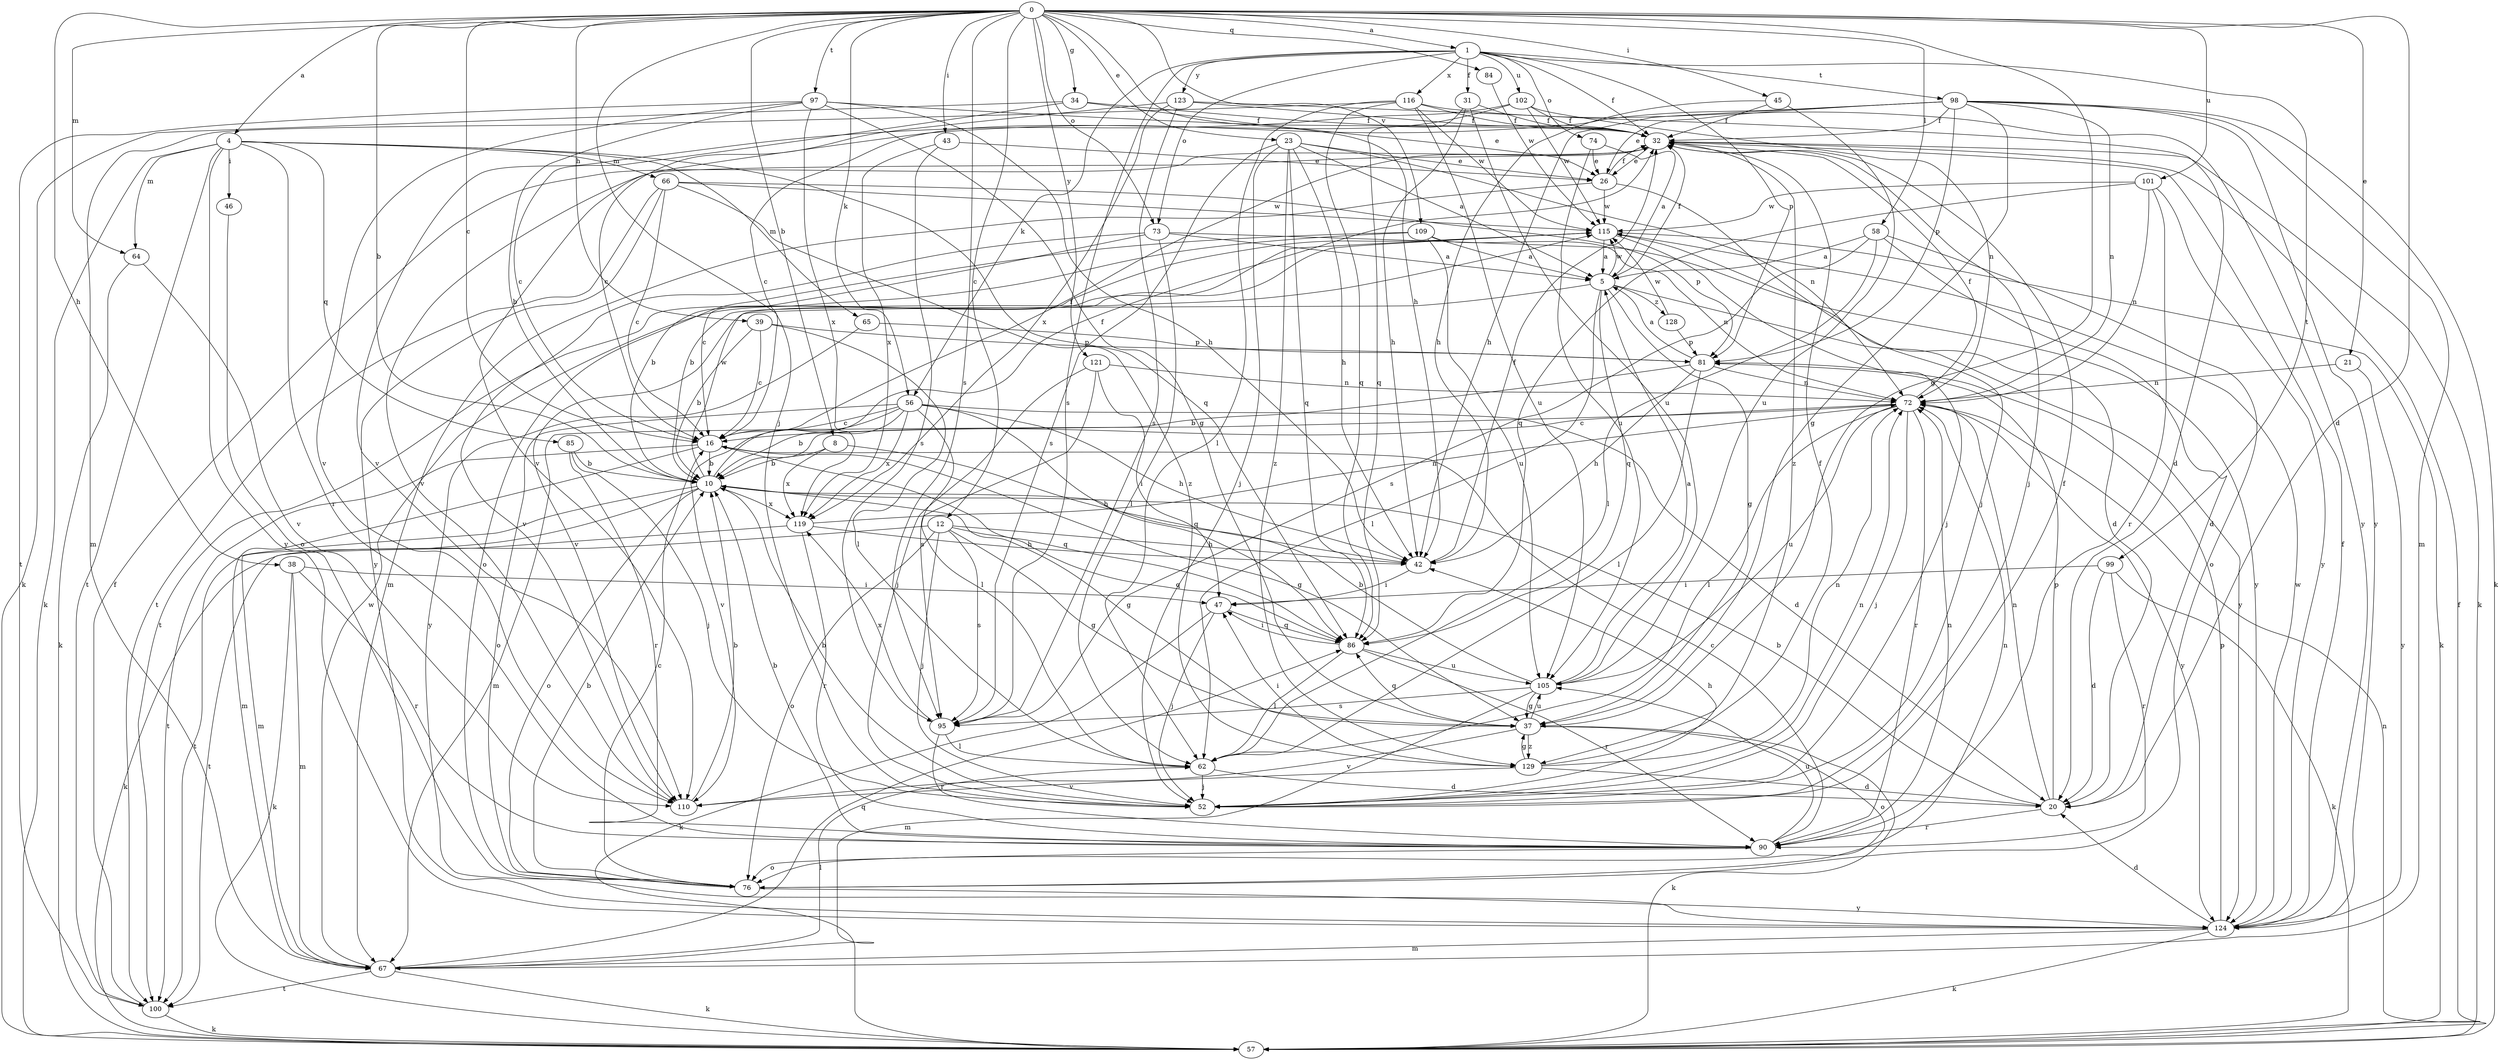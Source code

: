 strict digraph  {
0;
1;
4;
5;
8;
10;
12;
16;
20;
21;
23;
26;
31;
32;
34;
37;
38;
39;
42;
43;
45;
46;
47;
52;
56;
57;
58;
62;
64;
65;
66;
67;
72;
73;
74;
76;
81;
84;
85;
86;
90;
95;
97;
98;
99;
100;
101;
102;
105;
109;
110;
115;
116;
119;
121;
123;
124;
128;
129;
0 -> 1  [label=a];
0 -> 4  [label=a];
0 -> 8  [label=b];
0 -> 10  [label=b];
0 -> 12  [label=c];
0 -> 16  [label=c];
0 -> 20  [label=d];
0 -> 21  [label=e];
0 -> 23  [label=e];
0 -> 34  [label=g];
0 -> 37  [label=g];
0 -> 38  [label=h];
0 -> 39  [label=h];
0 -> 42  [label=h];
0 -> 43  [label=i];
0 -> 45  [label=i];
0 -> 52  [label=j];
0 -> 56  [label=k];
0 -> 58  [label=l];
0 -> 64  [label=m];
0 -> 73  [label=o];
0 -> 84  [label=q];
0 -> 95  [label=s];
0 -> 97  [label=t];
0 -> 101  [label=u];
0 -> 109  [label=v];
0 -> 121  [label=y];
1 -> 31  [label=f];
1 -> 32  [label=f];
1 -> 56  [label=k];
1 -> 73  [label=o];
1 -> 74  [label=o];
1 -> 81  [label=p];
1 -> 95  [label=s];
1 -> 98  [label=t];
1 -> 99  [label=t];
1 -> 102  [label=u];
1 -> 116  [label=x];
1 -> 123  [label=y];
4 -> 46  [label=i];
4 -> 57  [label=k];
4 -> 64  [label=m];
4 -> 65  [label=m];
4 -> 66  [label=m];
4 -> 85  [label=q];
4 -> 86  [label=q];
4 -> 90  [label=r];
4 -> 100  [label=t];
4 -> 124  [label=y];
5 -> 32  [label=f];
5 -> 37  [label=g];
5 -> 62  [label=l];
5 -> 86  [label=q];
5 -> 110  [label=v];
5 -> 115  [label=w];
5 -> 124  [label=y];
5 -> 128  [label=z];
8 -> 10  [label=b];
8 -> 42  [label=h];
8 -> 119  [label=x];
10 -> 32  [label=f];
10 -> 37  [label=g];
10 -> 67  [label=m];
10 -> 76  [label=o];
10 -> 100  [label=t];
10 -> 115  [label=w];
10 -> 119  [label=x];
12 -> 37  [label=g];
12 -> 42  [label=h];
12 -> 52  [label=j];
12 -> 57  [label=k];
12 -> 76  [label=o];
12 -> 86  [label=q];
12 -> 95  [label=s];
16 -> 10  [label=b];
16 -> 32  [label=f];
16 -> 37  [label=g];
16 -> 67  [label=m];
16 -> 86  [label=q];
16 -> 100  [label=t];
20 -> 10  [label=b];
20 -> 72  [label=n];
20 -> 81  [label=p];
20 -> 90  [label=r];
21 -> 72  [label=n];
21 -> 124  [label=y];
23 -> 5  [label=a];
23 -> 26  [label=e];
23 -> 42  [label=h];
23 -> 52  [label=j];
23 -> 72  [label=n];
23 -> 86  [label=q];
23 -> 95  [label=s];
23 -> 129  [label=z];
26 -> 32  [label=f];
26 -> 52  [label=j];
26 -> 67  [label=m];
26 -> 115  [label=w];
31 -> 32  [label=f];
31 -> 42  [label=h];
31 -> 86  [label=q];
31 -> 105  [label=u];
32 -> 26  [label=e];
32 -> 52  [label=j];
32 -> 57  [label=k];
32 -> 110  [label=v];
32 -> 129  [label=z];
34 -> 16  [label=c];
34 -> 26  [label=e];
34 -> 32  [label=f];
34 -> 57  [label=k];
37 -> 57  [label=k];
37 -> 76  [label=o];
37 -> 86  [label=q];
37 -> 105  [label=u];
37 -> 110  [label=v];
37 -> 129  [label=z];
38 -> 47  [label=i];
38 -> 57  [label=k];
38 -> 67  [label=m];
38 -> 90  [label=r];
39 -> 10  [label=b];
39 -> 16  [label=c];
39 -> 62  [label=l];
39 -> 81  [label=p];
42 -> 32  [label=f];
42 -> 47  [label=i];
43 -> 26  [label=e];
43 -> 95  [label=s];
43 -> 119  [label=x];
45 -> 32  [label=f];
45 -> 42  [label=h];
45 -> 105  [label=u];
46 -> 76  [label=o];
47 -> 52  [label=j];
47 -> 57  [label=k];
47 -> 86  [label=q];
52 -> 10  [label=b];
52 -> 32  [label=f];
52 -> 42  [label=h];
52 -> 72  [label=n];
56 -> 10  [label=b];
56 -> 16  [label=c];
56 -> 20  [label=d];
56 -> 42  [label=h];
56 -> 62  [label=l];
56 -> 76  [label=o];
56 -> 86  [label=q];
56 -> 110  [label=v];
56 -> 119  [label=x];
57 -> 32  [label=f];
57 -> 72  [label=n];
58 -> 5  [label=a];
58 -> 20  [label=d];
58 -> 62  [label=l];
58 -> 76  [label=o];
58 -> 95  [label=s];
62 -> 20  [label=d];
62 -> 52  [label=j];
64 -> 57  [label=k];
64 -> 110  [label=v];
65 -> 81  [label=p];
65 -> 124  [label=y];
66 -> 16  [label=c];
66 -> 81  [label=p];
66 -> 100  [label=t];
66 -> 115  [label=w];
66 -> 124  [label=y];
66 -> 129  [label=z];
67 -> 57  [label=k];
67 -> 62  [label=l];
67 -> 86  [label=q];
67 -> 100  [label=t];
67 -> 115  [label=w];
72 -> 16  [label=c];
72 -> 32  [label=f];
72 -> 52  [label=j];
72 -> 62  [label=l];
72 -> 67  [label=m];
72 -> 90  [label=r];
72 -> 105  [label=u];
72 -> 124  [label=y];
73 -> 5  [label=a];
73 -> 16  [label=c];
73 -> 62  [label=l];
73 -> 110  [label=v];
73 -> 124  [label=y];
74 -> 5  [label=a];
74 -> 26  [label=e];
74 -> 105  [label=u];
76 -> 10  [label=b];
76 -> 16  [label=c];
76 -> 72  [label=n];
76 -> 124  [label=y];
81 -> 5  [label=a];
81 -> 10  [label=b];
81 -> 42  [label=h];
81 -> 62  [label=l];
81 -> 72  [label=n];
84 -> 115  [label=w];
85 -> 10  [label=b];
85 -> 52  [label=j];
85 -> 90  [label=r];
86 -> 47  [label=i];
86 -> 62  [label=l];
86 -> 90  [label=r];
86 -> 105  [label=u];
90 -> 10  [label=b];
90 -> 16  [label=c];
90 -> 72  [label=n];
90 -> 76  [label=o];
90 -> 105  [label=u];
95 -> 62  [label=l];
95 -> 90  [label=r];
95 -> 119  [label=x];
97 -> 10  [label=b];
97 -> 32  [label=f];
97 -> 37  [label=g];
97 -> 42  [label=h];
97 -> 100  [label=t];
97 -> 110  [label=v];
97 -> 119  [label=x];
98 -> 26  [label=e];
98 -> 32  [label=f];
98 -> 37  [label=g];
98 -> 42  [label=h];
98 -> 57  [label=k];
98 -> 67  [label=m];
98 -> 72  [label=n];
98 -> 81  [label=p];
98 -> 110  [label=v];
98 -> 124  [label=y];
99 -> 20  [label=d];
99 -> 47  [label=i];
99 -> 57  [label=k];
99 -> 90  [label=r];
100 -> 32  [label=f];
100 -> 57  [label=k];
101 -> 72  [label=n];
101 -> 86  [label=q];
101 -> 90  [label=r];
101 -> 115  [label=w];
101 -> 124  [label=y];
102 -> 16  [label=c];
102 -> 32  [label=f];
102 -> 72  [label=n];
102 -> 110  [label=v];
102 -> 115  [label=w];
105 -> 5  [label=a];
105 -> 10  [label=b];
105 -> 37  [label=g];
105 -> 67  [label=m];
105 -> 95  [label=s];
109 -> 5  [label=a];
109 -> 10  [label=b];
109 -> 72  [label=n];
109 -> 76  [label=o];
109 -> 105  [label=u];
110 -> 10  [label=b];
115 -> 5  [label=a];
115 -> 10  [label=b];
115 -> 20  [label=d];
115 -> 52  [label=j];
115 -> 57  [label=k];
115 -> 100  [label=t];
116 -> 32  [label=f];
116 -> 62  [label=l];
116 -> 67  [label=m];
116 -> 86  [label=q];
116 -> 105  [label=u];
116 -> 115  [label=w];
116 -> 124  [label=y];
119 -> 42  [label=h];
119 -> 72  [label=n];
119 -> 90  [label=r];
119 -> 100  [label=t];
121 -> 47  [label=i];
121 -> 52  [label=j];
121 -> 72  [label=n];
121 -> 95  [label=s];
123 -> 16  [label=c];
123 -> 20  [label=d];
123 -> 32  [label=f];
123 -> 95  [label=s];
123 -> 119  [label=x];
124 -> 20  [label=d];
124 -> 32  [label=f];
124 -> 57  [label=k];
124 -> 67  [label=m];
124 -> 81  [label=p];
124 -> 115  [label=w];
128 -> 81  [label=p];
128 -> 115  [label=w];
129 -> 20  [label=d];
129 -> 32  [label=f];
129 -> 37  [label=g];
129 -> 47  [label=i];
129 -> 72  [label=n];
129 -> 110  [label=v];
}
